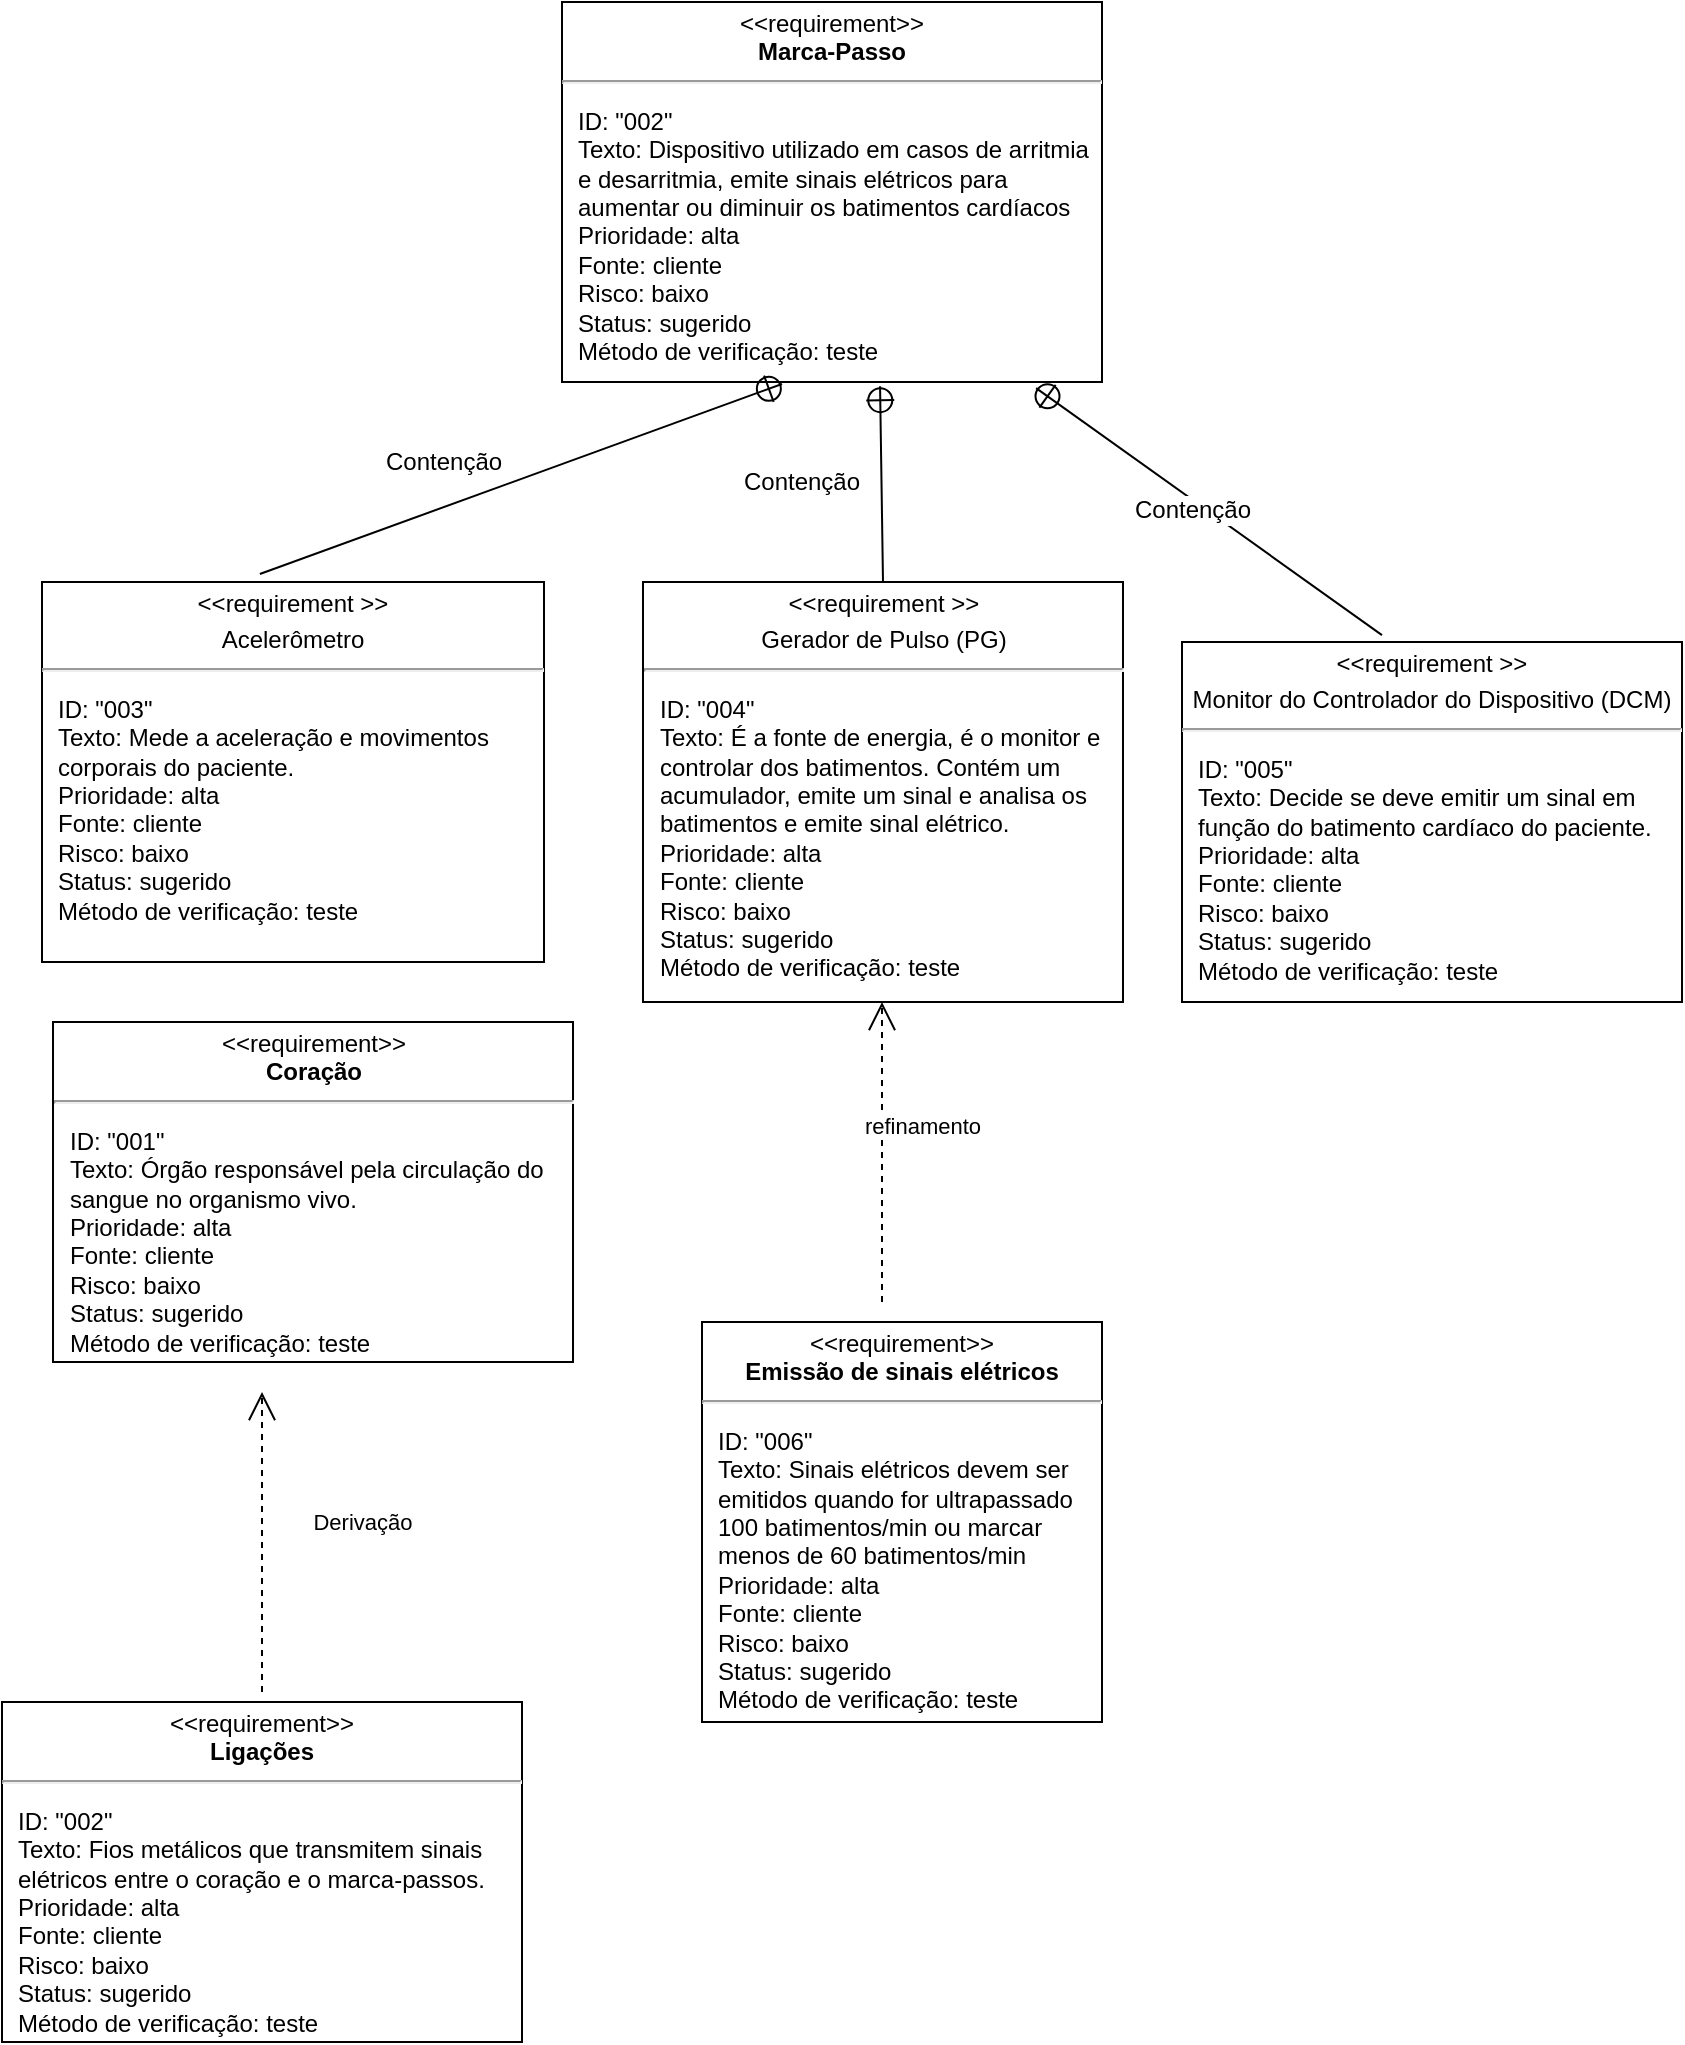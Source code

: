 <mxfile pages="1" version="11.2.2" type="google"><diagram id="9IlGxcyENSJM-awgKa7W" name="Page-1"><mxGraphModel dx="868" dy="484" grid="1" gridSize="10" guides="1" tooltips="1" connect="1" arrows="1" fold="1" page="1" pageScale="1" pageWidth="2339" pageHeight="3300" math="0" shadow="0"><root><mxCell id="0"/><mxCell id="1" parent="0"/><mxCell id="z4SLxuLQzPWl3-xZtI0H-1" value="&lt;p style=&quot;margin: 0px ; margin-top: 4px ; text-align: center&quot;&gt;&amp;lt;&amp;lt;requirement&amp;gt;&amp;gt;&lt;br&gt;&lt;b&gt;Ligações&lt;/b&gt;&lt;/p&gt;&lt;hr&gt;&lt;p&gt;&lt;/p&gt;&lt;p style=&quot;margin: 0px ; margin-left: 8px ; text-align: left&quot;&gt;ID: &quot;002&quot;&lt;/p&gt;&lt;p style=&quot;margin: 0px ; margin-left: 8px ; text-align: left&quot;&gt;Texto: Fios metálicos que transmitem sinais elétricos entre o coração e o marca-passos.&lt;/p&gt;&lt;p style=&quot;margin: 0px ; margin-left: 8px ; text-align: left&quot;&gt;Prioridade: alta&lt;/p&gt;&lt;p style=&quot;margin: 0px ; margin-left: 8px ; text-align: left&quot;&gt;Fonte: cliente&lt;/p&gt;&lt;p style=&quot;margin: 0px 0px 0px 8px ; text-align: left&quot;&gt;Risco: baixo&lt;/p&gt;&lt;p style=&quot;margin: 0px ; margin-left: 8px ; text-align: left&quot;&gt;Status: sugerido&lt;/p&gt;&lt;p style=&quot;margin: 0px ; margin-left: 8px ; text-align: left&quot;&gt;Método de verificação: teste&lt;/p&gt;&lt;p style=&quot;margin: 0px ; margin-left: 8px ; text-align: left&quot;&gt;&lt;br&gt;&lt;/p&gt;" style="shape=rect;overflow=fill;html=1;whiteSpace=wrap;align=center;" parent="1" vertex="1"><mxGeometry x="30" y="870" width="260" height="170" as="geometry"/></mxCell><mxCell id="z4SLxuLQzPWl3-xZtI0H-2" value="&lt;p style=&quot;margin: 0px ; margin-top: 4px ; text-align: center&quot;&gt;&amp;lt;&amp;lt;requirement&amp;gt;&amp;gt;&lt;br&gt;&lt;b&gt;Emissão de sinais elétricos&lt;/b&gt;&lt;/p&gt;&lt;hr&gt;&lt;p&gt;&lt;/p&gt;&lt;p style=&quot;margin: 0px ; margin-left: 8px ; text-align: left&quot;&gt;ID: &quot;006&quot;&lt;/p&gt;&lt;p style=&quot;margin: 0px ; margin-left: 8px ; text-align: left&quot;&gt;Texto: Sinais elétricos devem ser emitidos quando for ultrapassado 100 batimentos/min ou marcar menos de 60 batimentos/min&lt;/p&gt;&lt;p style=&quot;margin: 0px ; margin-left: 8px ; text-align: left&quot;&gt;Prioridade: alta&lt;/p&gt;&lt;p style=&quot;margin: 0px ; margin-left: 8px ; text-align: left&quot;&gt;Fonte: cliente&lt;/p&gt;&lt;p style=&quot;margin: 0px 0px 0px 8px ; text-align: left&quot;&gt;Risco: baixo&lt;/p&gt;&lt;p style=&quot;margin: 0px ; margin-left: 8px ; text-align: left&quot;&gt;&lt;span&gt;Status: sugerido&lt;/span&gt;&lt;br&gt;&lt;/p&gt;&lt;p style=&quot;margin: 0px ; margin-left: 8px ; text-align: left&quot;&gt;Método de verificação: teste&lt;/p&gt;&lt;p style=&quot;margin: 0px ; margin-left: 8px ; text-align: left&quot;&gt;&lt;br&gt;&lt;/p&gt;" style="shape=rect;overflow=fill;html=1;whiteSpace=wrap;align=center;" parent="1" vertex="1"><mxGeometry x="380" y="680" width="200" height="200" as="geometry"/></mxCell><mxCell id="z4SLxuLQzPWl3-xZtI0H-4" value="&lt;p style=&quot;margin: 0px ; margin-top: 4px ; text-align: center&quot;&gt;&amp;lt;&amp;lt;requirement &amp;gt;&amp;gt;&lt;br&gt;&lt;/p&gt;&lt;p style=&quot;margin: 0px ; margin-top: 4px ; text-align: center&quot;&gt;Gerador de Pulso (PG)&lt;/p&gt;&lt;hr&gt;&lt;p&gt;&lt;/p&gt;&lt;p style=&quot;margin: 0px ; margin-left: 8px ; text-align: left&quot;&gt;ID: &quot;004&quot;&lt;/p&gt;&lt;p style=&quot;margin: 0px ; margin-left: 8px ; text-align: left&quot;&gt;Texto: É a fonte de energia, é o monitor e controlar dos batimentos. Contém um acumulador, emite um sinal e analisa os batimentos e emite sinal elétrico.&lt;/p&gt;&lt;p style=&quot;margin: 0px ; margin-left: 8px ; text-align: left&quot;&gt;Prioridade: alta&lt;/p&gt;&lt;p style=&quot;margin: 0px ; margin-left: 8px ; text-align: left&quot;&gt;Fonte: cliente&lt;/p&gt;&lt;p style=&quot;margin: 0px 0px 0px 8px ; text-align: left&quot;&gt;Risco: baixo&lt;/p&gt;&lt;p style=&quot;margin: 0px ; margin-left: 8px ; text-align: left&quot;&gt;&lt;span&gt;Status: sugerido&lt;/span&gt;&lt;br&gt;&lt;/p&gt;&lt;p style=&quot;margin: 0px ; margin-left: 8px ; text-align: left&quot;&gt;Método de verificação: teste&lt;/p&gt;&lt;p style=&quot;margin: 0px ; margin-left: 8px ; text-align: left&quot;&gt;&amp;nbsp;&lt;/p&gt;" style="shape=rect;overflow=fill;html=1;whiteSpace=wrap;align=center;" parent="1" vertex="1"><mxGeometry x="350.5" y="310" width="240" height="210" as="geometry"/></mxCell><mxCell id="z4SLxuLQzPWl3-xZtI0H-5" value="&lt;p style=&quot;margin: 0px ; margin-top: 4px ; text-align: center&quot;&gt;&amp;lt;&amp;lt;requirement &amp;gt;&amp;gt;&lt;br&gt;&lt;/p&gt;&lt;p style=&quot;margin: 0px ; margin-top: 4px ; text-align: center&quot;&gt;Acelerômetro&lt;/p&gt;&lt;hr&gt;&lt;p&gt;&lt;/p&gt;&lt;p style=&quot;margin: 0px ; margin-left: 8px ; text-align: left&quot;&gt;ID: &quot;003&quot;&lt;/p&gt;&lt;p style=&quot;margin: 0px ; margin-left: 8px ; text-align: left&quot;&gt;Texto: Mede a aceleração e movimentos corporais do paciente.&lt;/p&gt;&lt;p style=&quot;margin: 0px ; margin-left: 8px ; text-align: left&quot;&gt;Prioridade: alta&lt;/p&gt;&lt;p style=&quot;margin: 0px ; margin-left: 8px ; text-align: left&quot;&gt;Fonte: cliente&lt;/p&gt;&lt;p style=&quot;margin: 0px ; margin-left: 8px ; text-align: left&quot;&gt;Risco: baixo&lt;/p&gt;&lt;p style=&quot;margin: 0px ; margin-left: 8px ; text-align: left&quot;&gt;Status: sugerido&lt;/p&gt;&lt;p style=&quot;margin: 0px ; margin-left: 8px ; text-align: left&quot;&gt;Método de verificação: teste&lt;/p&gt;&lt;p style=&quot;margin: 0px ; margin-left: 8px ; text-align: left&quot;&gt;&amp;nbsp;&lt;/p&gt;" style="shape=rect;overflow=fill;html=1;whiteSpace=wrap;align=center;" parent="1" vertex="1"><mxGeometry x="50" y="310" width="251" height="190" as="geometry"/></mxCell><mxCell id="z4SLxuLQzPWl3-xZtI0H-7" value="&lt;p style=&quot;margin: 0px ; margin-top: 4px ; text-align: center&quot;&gt;&amp;lt;&amp;lt;requirement&amp;gt;&amp;gt;&lt;br&gt;&lt;b&gt;Marca-Passo&lt;/b&gt;&lt;/p&gt;&lt;hr&gt;&lt;p&gt;&lt;/p&gt;&lt;p style=&quot;margin: 0px ; margin-left: 8px ; text-align: left&quot;&gt;ID: &quot;002&quot;&lt;/p&gt;&lt;p style=&quot;margin: 0px ; margin-left: 8px ; text-align: left&quot;&gt;Texto: Dispositivo utilizado em casos de arritmia e desarritmia, emite sinais elétricos para aumentar ou diminuir os batimentos cardíacos&lt;/p&gt;&lt;p style=&quot;margin: 0px ; margin-left: 8px ; text-align: left&quot;&gt;Prioridade: alta&lt;/p&gt;&lt;p style=&quot;margin: 0px ; margin-left: 8px ; text-align: left&quot;&gt;Fonte: cliente&lt;/p&gt;&lt;p style=&quot;margin: 0px ; margin-left: 8px ; text-align: left&quot;&gt;Risco: baixo&lt;/p&gt;&lt;p style=&quot;margin: 0px ; margin-left: 8px ; text-align: left&quot;&gt;Status: sugerido&lt;/p&gt;&lt;p style=&quot;margin: 0px ; margin-left: 8px ; text-align: left&quot;&gt;Método de verificação: teste&lt;/p&gt;&lt;p style=&quot;margin: 0px ; margin-left: 8px ; text-align: left&quot;&gt;&lt;br&gt;&lt;/p&gt;" style="shape=rect;overflow=fill;html=1;whiteSpace=wrap;align=center;" parent="1" vertex="1"><mxGeometry x="310" y="20" width="270" height="190" as="geometry"/></mxCell><mxCell id="z4SLxuLQzPWl3-xZtI0H-24" value="" style="rounded=0;html=1;labelBackgroundColor=none;endArrow=none;elbow=vertical;startArrow=sysMLPackCont;startSize=12;exitX=0.878;exitY=1.016;exitDx=0;exitDy=0;exitPerimeter=0;entryX=0.4;entryY=-0.019;entryDx=0;entryDy=0;entryPerimeter=0;" parent="1" source="z4SLxuLQzPWl3-xZtI0H-7" target="z4SLxuLQzPWl3-xZtI0H-35" edge="1"><mxGeometry relative="1" as="geometry"><mxPoint x="540" y="220" as="sourcePoint"/><mxPoint x="760" y="280" as="targetPoint"/></mxGeometry></mxCell><mxCell id="F6eIQw-iAbimkku-sKlr-6" value="Contenção" style="text;html=1;resizable=0;points=[];align=center;verticalAlign=middle;labelBackgroundColor=#ffffff;" vertex="1" connectable="0" parent="z4SLxuLQzPWl3-xZtI0H-24"><mxGeometry x="-0.483" y="-1" relative="1" as="geometry"><mxPoint x="33.5" y="27.5" as="offset"/></mxGeometry></mxCell><mxCell id="z4SLxuLQzPWl3-xZtI0H-25" value="" style="rounded=0;html=1;labelBackgroundColor=none;endArrow=none;elbow=vertical;startArrow=sysMLPackCont;startSize=12;entryX=0.434;entryY=-0.021;entryDx=0;entryDy=0;entryPerimeter=0;" parent="1" target="z4SLxuLQzPWl3-xZtI0H-5" edge="1"><mxGeometry relative="1" as="geometry"><mxPoint x="420" y="211" as="sourcePoint"/><mxPoint x="180" y="290" as="targetPoint"/></mxGeometry></mxCell><mxCell id="z4SLxuLQzPWl3-xZtI0H-30" value="" style="rounded=0;html=1;labelBackgroundColor=none;endArrow=none;elbow=vertical;startArrow=sysMLPackCont;startSize=12;exitX=0.589;exitY=1.011;exitDx=0;exitDy=0;exitPerimeter=0;entryX=0.5;entryY=0;entryDx=0;entryDy=0;" parent="1" source="z4SLxuLQzPWl3-xZtI0H-7" target="z4SLxuLQzPWl3-xZtI0H-4" edge="1"><mxGeometry relative="1" as="geometry"><mxPoint x="470" y="220" as="sourcePoint"/><mxPoint x="470" y="300" as="targetPoint"/></mxGeometry></mxCell><mxCell id="z4SLxuLQzPWl3-xZtI0H-35" value="&lt;p style=&quot;margin: 0px ; margin-top: 4px ; text-align: center&quot;&gt;&amp;lt;&amp;lt;requirement &amp;gt;&amp;gt;&lt;br&gt;&lt;/p&gt;&lt;p style=&quot;margin: 0px ; margin-top: 4px ; text-align: center&quot;&gt;Monitor do Controlador do Dispositivo (DCM)&lt;/p&gt;&lt;hr&gt;&lt;p&gt;&lt;/p&gt;&lt;p style=&quot;margin: 0px ; margin-left: 8px ; text-align: left&quot;&gt;ID: &quot;005&quot;&lt;/p&gt;&lt;p style=&quot;margin: 0px ; margin-left: 8px ; text-align: left&quot;&gt;Texto: Decide se deve emitir um sinal em função do batimento cardíaco do paciente.&lt;/p&gt;&lt;p style=&quot;margin: 0px ; margin-left: 8px ; text-align: left&quot;&gt;Prioridade: alta&lt;/p&gt;&lt;p style=&quot;margin: 0px ; margin-left: 8px ; text-align: left&quot;&gt;Fonte: cliente&lt;/p&gt;&lt;p style=&quot;margin: 0px 0px 0px 8px ; text-align: left&quot;&gt;Risco: baixo&lt;/p&gt;&lt;p style=&quot;margin: 0px ; margin-left: 8px ; text-align: left&quot;&gt;&lt;span&gt;Status: sugerido&lt;/span&gt;&lt;br&gt;&lt;/p&gt;&lt;p style=&quot;margin: 0px ; margin-left: 8px ; text-align: left&quot;&gt;Método de verificação: teste&lt;/p&gt;&lt;p style=&quot;margin: 0px ; margin-left: 8px ; text-align: left&quot;&gt;&amp;nbsp;&lt;/p&gt;" style="shape=rect;overflow=fill;html=1;whiteSpace=wrap;align=center;" parent="1" vertex="1"><mxGeometry x="620" y="340" width="250" height="180" as="geometry"/></mxCell><mxCell id="z4SLxuLQzPWl3-xZtI0H-42" value="refinamento" style="endArrow=open;edgeStyle=none;endSize=12;dashed=1;html=1;" parent="1" edge="1"><mxGeometry x="0.176" y="-20" relative="1" as="geometry"><mxPoint x="470" y="670" as="sourcePoint"/><mxPoint x="470" y="520" as="targetPoint"/><mxPoint as="offset"/></mxGeometry></mxCell><mxCell id="F6eIQw-iAbimkku-sKlr-1" value="Contenção" style="text;html=1;resizable=0;points=[];autosize=1;align=left;verticalAlign=top;spacingTop=-4;" vertex="1" parent="1"><mxGeometry x="220" y="240" width="70" height="20" as="geometry"/></mxCell><mxCell id="F6eIQw-iAbimkku-sKlr-9" value="Contenção" style="text;html=1;strokeColor=none;fillColor=none;align=center;verticalAlign=middle;whiteSpace=wrap;rounded=0;" vertex="1" parent="1"><mxGeometry x="410" y="250" width="40" height="20" as="geometry"/></mxCell><mxCell id="F6eIQw-iAbimkku-sKlr-11" value="&lt;p style=&quot;margin: 0px ; margin-top: 4px ; text-align: center&quot;&gt;&amp;lt;&amp;lt;requirement&amp;gt;&amp;gt;&lt;br&gt;&lt;b&gt;Coração&lt;/b&gt;&lt;/p&gt;&lt;hr&gt;&lt;p&gt;&lt;/p&gt;&lt;p style=&quot;margin: 0px ; margin-left: 8px ; text-align: left&quot;&gt;ID: &quot;001&quot;&lt;/p&gt;&lt;p style=&quot;margin: 0px ; margin-left: 8px ; text-align: left&quot;&gt;Texto: Órgão responsável pela circulação do sangue no organismo vivo.&lt;/p&gt;&lt;p style=&quot;margin: 0px ; margin-left: 8px ; text-align: left&quot;&gt;Prioridade: alta&lt;/p&gt;&lt;p style=&quot;margin: 0px ; margin-left: 8px ; text-align: left&quot;&gt;Fonte: cliente&lt;/p&gt;&lt;p style=&quot;margin: 0px 0px 0px 8px ; text-align: left&quot;&gt;Risco: baixo&lt;/p&gt;&lt;p style=&quot;margin: 0px ; margin-left: 8px ; text-align: left&quot;&gt;&lt;span&gt;Status: sugerido&lt;/span&gt;&lt;br&gt;&lt;/p&gt;&lt;p style=&quot;margin: 0px ; margin-left: 8px ; text-align: left&quot;&gt;Método de verificação: teste&lt;/p&gt;&lt;p style=&quot;margin: 0px ; margin-left: 8px ; text-align: left&quot;&gt;&lt;br&gt;&lt;/p&gt;" style="shape=rect;overflow=fill;html=1;whiteSpace=wrap;align=center;" vertex="1" parent="1"><mxGeometry x="55.5" y="530" width="260" height="170" as="geometry"/></mxCell><mxCell id="F6eIQw-iAbimkku-sKlr-13" value="Derivação" style="endArrow=open;edgeStyle=none;endSize=12;dashed=1;html=1;" edge="1" parent="1"><mxGeometry x="0.133" y="-50" relative="1" as="geometry"><mxPoint x="160" y="865" as="sourcePoint"/><mxPoint x="160" y="715" as="targetPoint"/><mxPoint as="offset"/></mxGeometry></mxCell></root></mxGraphModel></diagram></mxfile>